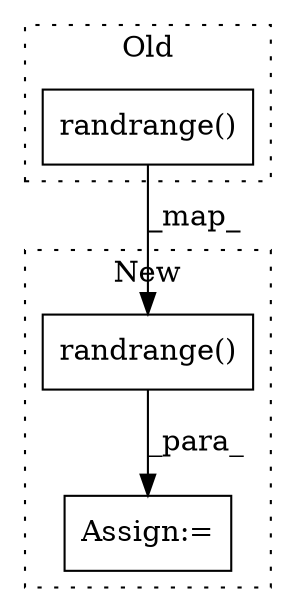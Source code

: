 digraph G {
subgraph cluster0 {
1 [label="randrange()" a="75" s="6020,6059" l="17,1" shape="box"];
label = "Old";
style="dotted";
}
subgraph cluster1 {
2 [label="randrange()" a="75" s="5908,5947" l="17,1" shape="box"];
3 [label="Assign:=" a="68" s="6024" l="3" shape="box"];
label = "New";
style="dotted";
}
1 -> 2 [label="_map_"];
2 -> 3 [label="_para_"];
}